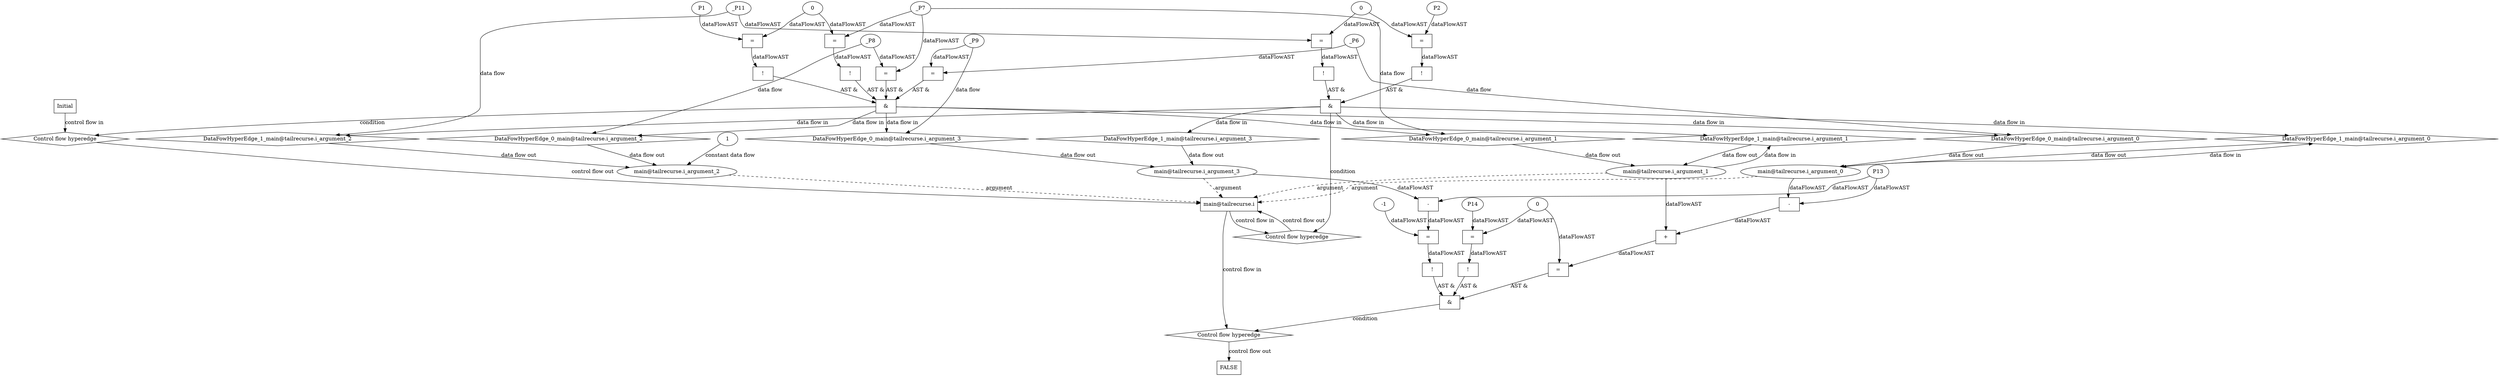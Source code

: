 digraph dag {
"main@tailrecurse.i" [label="main@tailrecurse.i" nodeName="main@tailrecurse.i" class=cfn  shape="rect"];
FALSE [label="FALSE" nodeName=FALSE class=cfn  shape="rect"];
Initial [label="Initial" nodeName=Initial class=cfn  shape="rect"];
ControlFowHyperEdge_0 [label="Control flow hyperedge" nodeName=ControlFowHyperEdge_0 class=controlFlowHyperEdge shape="diamond"];
"Initial" -> ControlFowHyperEdge_0 [label="control flow in"]
ControlFowHyperEdge_0 -> "main@tailrecurse.i" [label="control flow out"]
ControlFowHyperEdge_1 [label="Control flow hyperedge" nodeName=ControlFowHyperEdge_1 class=controlFlowHyperEdge shape="diamond"];
"main@tailrecurse.i" -> ControlFowHyperEdge_1 [label="control flow in"]
ControlFowHyperEdge_1 -> "main@tailrecurse.i" [label="control flow out"]
ControlFowHyperEdge_2 [label="Control flow hyperedge" nodeName=ControlFowHyperEdge_2 class=controlFlowHyperEdge shape="diamond"];
"main@tailrecurse.i" -> ControlFowHyperEdge_2 [label="control flow in"]
ControlFowHyperEdge_2 -> "FALSE" [label="control flow out"]
"main@tailrecurse.i_argument_0" [label="main@tailrecurse.i_argument_0" nodeName=argument0 class=argument  head="main@tailrecurse.i" shape="oval"];
"main@tailrecurse.i_argument_0" -> "main@tailrecurse.i"[label="argument" style="dashed"]
"main@tailrecurse.i_argument_1" [label="main@tailrecurse.i_argument_1" nodeName=argument1 class=argument  head="main@tailrecurse.i" shape="oval"];
"main@tailrecurse.i_argument_1" -> "main@tailrecurse.i"[label="argument" style="dashed"]
"main@tailrecurse.i_argument_2" [label="main@tailrecurse.i_argument_2" nodeName=argument2 class=argument  head="main@tailrecurse.i" shape="oval"];
"main@tailrecurse.i_argument_2" -> "main@tailrecurse.i"[label="argument" style="dashed"]
"main@tailrecurse.i_argument_3" [label="main@tailrecurse.i_argument_3" nodeName=argument3 class=argument  head="main@tailrecurse.i" shape="oval"];
"main@tailrecurse.i_argument_3" -> "main@tailrecurse.i"[label="argument" style="dashed"]

"xxxmain@tailrecurse.i___Initial_0xxx_and" [label="&" nodeName="xxxmain@tailrecurse.i___Initial_0xxx_and" class=Operator shape="rect"];
"xxxmain@tailrecurse.i___Initial_0xxxguard_0_node_0" [label="!" nodeName="xxxmain@tailrecurse.i___Initial_0xxxguard_0_node_0" class=Operator shape="rect"];
"xxxmain@tailrecurse.i___Initial_0xxxguard_0_node_1" [label="=" nodeName="xxxmain@tailrecurse.i___Initial_0xxxguard_0_node_1" class=Operator  shape="rect"];
"xxxmain@tailrecurse.i___Initial_0xxxguard_0_node_3" [label="0" nodeName="xxxmain@tailrecurse.i___Initial_0xxxguard_0_node_3" class=Literal ];
"xxxmain@tailrecurse.i___Initial_0xxxguard_0_node_1" -> "xxxmain@tailrecurse.i___Initial_0xxxguard_0_node_0"[label="dataFlowAST"]
"xxxmain@tailrecurse.i___Initial_0xxxdataFlow1_node_0" -> "xxxmain@tailrecurse.i___Initial_0xxxguard_0_node_1"[label="dataFlowAST"]
"xxxmain@tailrecurse.i___Initial_0xxxguard_0_node_3" -> "xxxmain@tailrecurse.i___Initial_0xxxguard_0_node_1"[label="dataFlowAST"]

"xxxmain@tailrecurse.i___Initial_0xxxguard_0_node_0" -> "xxxmain@tailrecurse.i___Initial_0xxx_and" [label="AST &"];
"xxxmain@tailrecurse.i___Initial_0xxxguard1_node_0" [label="!" nodeName="xxxmain@tailrecurse.i___Initial_0xxxguard1_node_0" class=Operator shape="rect"];
"xxxmain@tailrecurse.i___Initial_0xxxguard1_node_1" [label="=" nodeName="xxxmain@tailrecurse.i___Initial_0xxxguard1_node_1" class=Operator  shape="rect"];
"xxxmain@tailrecurse.i___Initial_0xxxguard1_node_2" [label="P1" nodeName="xxxmain@tailrecurse.i___Initial_0xxxguard1_node_2" class=Constant ];
"xxxmain@tailrecurse.i___Initial_0xxxguard1_node_1" -> "xxxmain@tailrecurse.i___Initial_0xxxguard1_node_0"[label="dataFlowAST"]
"xxxmain@tailrecurse.i___Initial_0xxxguard1_node_2" -> "xxxmain@tailrecurse.i___Initial_0xxxguard1_node_1"[label="dataFlowAST"]
"xxxmain@tailrecurse.i___Initial_0xxxguard_0_node_3" -> "xxxmain@tailrecurse.i___Initial_0xxxguard1_node_1"[label="dataFlowAST"]

"xxxmain@tailrecurse.i___Initial_0xxxguard1_node_0" -> "xxxmain@tailrecurse.i___Initial_0xxx_and" [label="AST &"];
"xxxmain@tailrecurse.i___Initial_0xxxguard2_node_0" [label="=" nodeName="xxxmain@tailrecurse.i___Initial_0xxxguard2_node_0" class=Operator  shape="rect"];
"xxxmain@tailrecurse.i___Initial_0xxxdataFlow_0_node_0" -> "xxxmain@tailrecurse.i___Initial_0xxxguard2_node_0"[label="dataFlowAST"]
"xxxmain@tailrecurse.i___Initial_0xxxdataFlow3_node_0" -> "xxxmain@tailrecurse.i___Initial_0xxxguard2_node_0"[label="dataFlowAST"]

"xxxmain@tailrecurse.i___Initial_0xxxguard2_node_0" -> "xxxmain@tailrecurse.i___Initial_0xxx_and" [label="AST &"];
"xxxmain@tailrecurse.i___Initial_0xxxguard3_node_0" [label="=" nodeName="xxxmain@tailrecurse.i___Initial_0xxxguard3_node_0" class=Operator  shape="rect"];
"xxxmain@tailrecurse.i___Initial_0xxxdataFlow2_node_0" -> "xxxmain@tailrecurse.i___Initial_0xxxguard3_node_0"[label="dataFlowAST"]
"xxxmain@tailrecurse.i___Initial_0xxxdataFlow1_node_0" -> "xxxmain@tailrecurse.i___Initial_0xxxguard3_node_0"[label="dataFlowAST"]

"xxxmain@tailrecurse.i___Initial_0xxxguard3_node_0" -> "xxxmain@tailrecurse.i___Initial_0xxx_and" [label="AST &"];
"xxxmain@tailrecurse.i___Initial_0xxx_and" -> "ControlFowHyperEdge_0" [label="condition"];
"xxxmain@tailrecurse.i___Initial_0xxxdataFlow_0_node_0" [label="_P6" nodeName="xxxmain@tailrecurse.i___Initial_0xxxdataFlow_0_node_0" class=Constant ];

"xxxmain@tailrecurse.i___Initial_0xxxdataFlow_0_node_0" -> "DataFowHyperEdge_0_main@tailrecurse.i_argument_0" [label="data flow"];
"xxxmain@tailrecurse.i___Initial_0xxxdataFlow1_node_0" [label="_P7" nodeName="xxxmain@tailrecurse.i___Initial_0xxxdataFlow1_node_0" class=Constant ];

"xxxmain@tailrecurse.i___Initial_0xxxdataFlow1_node_0" -> "DataFowHyperEdge_0_main@tailrecurse.i_argument_1" [label="data flow"];
"xxxmain@tailrecurse.i___Initial_0xxxdataFlow2_node_0" [label="_P8" nodeName="xxxmain@tailrecurse.i___Initial_0xxxdataFlow2_node_0" class=Constant ];

"xxxmain@tailrecurse.i___Initial_0xxxdataFlow2_node_0" -> "DataFowHyperEdge_0_main@tailrecurse.i_argument_2" [label="data flow"];
"xxxmain@tailrecurse.i___Initial_0xxxdataFlow3_node_0" [label="_P9" nodeName="xxxmain@tailrecurse.i___Initial_0xxxdataFlow3_node_0" class=Constant ];

"xxxmain@tailrecurse.i___Initial_0xxxdataFlow3_node_0" -> "DataFowHyperEdge_0_main@tailrecurse.i_argument_3" [label="data flow"];
"xxxmain@tailrecurse.i___main@tailrecurse.i_1xxx_and" [label="&" nodeName="xxxmain@tailrecurse.i___main@tailrecurse.i_1xxx_and" class=Operator shape="rect"];
"xxxmain@tailrecurse.i___main@tailrecurse.i_1xxxguard_0_node_0" [label="!" nodeName="xxxmain@tailrecurse.i___main@tailrecurse.i_1xxxguard_0_node_0" class=Operator shape="rect"];
"xxxmain@tailrecurse.i___main@tailrecurse.i_1xxxguard_0_node_1" [label="=" nodeName="xxxmain@tailrecurse.i___main@tailrecurse.i_1xxxguard_0_node_1" class=Operator  shape="rect"];
"xxxmain@tailrecurse.i___main@tailrecurse.i_1xxxguard_0_node_3" [label="0" nodeName="xxxmain@tailrecurse.i___main@tailrecurse.i_1xxxguard_0_node_3" class=Literal ];
"xxxmain@tailrecurse.i___main@tailrecurse.i_1xxxguard_0_node_1" -> "xxxmain@tailrecurse.i___main@tailrecurse.i_1xxxguard_0_node_0"[label="dataFlowAST"]
"xxxmain@tailrecurse.i___main@tailrecurse.i_1xxxdataFlow_0_node_0" -> "xxxmain@tailrecurse.i___main@tailrecurse.i_1xxxguard_0_node_1"[label="dataFlowAST"]
"xxxmain@tailrecurse.i___main@tailrecurse.i_1xxxguard_0_node_3" -> "xxxmain@tailrecurse.i___main@tailrecurse.i_1xxxguard_0_node_1"[label="dataFlowAST"]

"xxxmain@tailrecurse.i___main@tailrecurse.i_1xxxguard_0_node_0" -> "xxxmain@tailrecurse.i___main@tailrecurse.i_1xxx_and" [label="AST &"];
"xxxmain@tailrecurse.i___main@tailrecurse.i_1xxxguard1_node_0" [label="!" nodeName="xxxmain@tailrecurse.i___main@tailrecurse.i_1xxxguard1_node_0" class=Operator shape="rect"];
"xxxmain@tailrecurse.i___main@tailrecurse.i_1xxxguard1_node_1" [label="=" nodeName="xxxmain@tailrecurse.i___main@tailrecurse.i_1xxxguard1_node_1" class=Operator  shape="rect"];
"xxxmain@tailrecurse.i___main@tailrecurse.i_1xxxguard1_node_2" [label="P2" nodeName="xxxmain@tailrecurse.i___main@tailrecurse.i_1xxxguard1_node_2" class=Constant ];
"xxxmain@tailrecurse.i___main@tailrecurse.i_1xxxguard1_node_1" -> "xxxmain@tailrecurse.i___main@tailrecurse.i_1xxxguard1_node_0"[label="dataFlowAST"]
"xxxmain@tailrecurse.i___main@tailrecurse.i_1xxxguard1_node_2" -> "xxxmain@tailrecurse.i___main@tailrecurse.i_1xxxguard1_node_1"[label="dataFlowAST"]
"xxxmain@tailrecurse.i___main@tailrecurse.i_1xxxguard_0_node_3" -> "xxxmain@tailrecurse.i___main@tailrecurse.i_1xxxguard1_node_1"[label="dataFlowAST"]

"xxxmain@tailrecurse.i___main@tailrecurse.i_1xxxguard1_node_0" -> "xxxmain@tailrecurse.i___main@tailrecurse.i_1xxx_and" [label="AST &"];
"xxxmain@tailrecurse.i___main@tailrecurse.i_1xxx_and" -> "ControlFowHyperEdge_1" [label="condition"];
"xxxmain@tailrecurse.i___main@tailrecurse.i_1xxxdataFlow_0_node_0" [label="_P11" nodeName="xxxmain@tailrecurse.i___main@tailrecurse.i_1xxxdataFlow_0_node_0" class=Constant ];

"xxxmain@tailrecurse.i___main@tailrecurse.i_1xxxdataFlow_0_node_0" -> "DataFowHyperEdge_1_main@tailrecurse.i_argument_2" [label="data flow"];
"xxxFALSE___main@tailrecurse.i_2xxx_and" [label="&" nodeName="xxxFALSE___main@tailrecurse.i_2xxx_and" class=Operator shape="rect"];
"xxxFALSE___main@tailrecurse.i_2xxxguard_0_node_0" [label="=" nodeName="xxxFALSE___main@tailrecurse.i_2xxxguard_0_node_0" class=Operator  shape="rect"];
"xxxFALSE___main@tailrecurse.i_2xxxguard_0_node_1" [label="+" nodeName="xxxFALSE___main@tailrecurse.i_2xxxguard_0_node_1" class= Operator shape="rect"];
"xxxFALSE___main@tailrecurse.i_2xxxguard_0_node_3" [label="-" nodeName="xxxFALSE___main@tailrecurse.i_2xxxguard_0_node_3" class= Operator shape="rect"];
"xxxFALSE___main@tailrecurse.i_2xxxguard_0_node_5" [label="P13" nodeName="xxxFALSE___main@tailrecurse.i_2xxxguard_0_node_5" class=Constant ];
"xxxFALSE___main@tailrecurse.i_2xxxguard_0_node_6" [label="0" nodeName="xxxFALSE___main@tailrecurse.i_2xxxguard_0_node_6" class=Literal ];
"xxxFALSE___main@tailrecurse.i_2xxxguard_0_node_1" -> "xxxFALSE___main@tailrecurse.i_2xxxguard_0_node_0"[label="dataFlowAST"]
"xxxFALSE___main@tailrecurse.i_2xxxguard_0_node_6" -> "xxxFALSE___main@tailrecurse.i_2xxxguard_0_node_0"[label="dataFlowAST"]
"main@tailrecurse.i_argument_1" -> "xxxFALSE___main@tailrecurse.i_2xxxguard_0_node_1"[label="dataFlowAST"]
"xxxFALSE___main@tailrecurse.i_2xxxguard_0_node_3" -> "xxxFALSE___main@tailrecurse.i_2xxxguard_0_node_1"[label="dataFlowAST"]
"main@tailrecurse.i_argument_0" -> "xxxFALSE___main@tailrecurse.i_2xxxguard_0_node_3"[label="dataFlowAST"]
"xxxFALSE___main@tailrecurse.i_2xxxguard_0_node_5" -> "xxxFALSE___main@tailrecurse.i_2xxxguard_0_node_3"[label="dataFlowAST"]

"xxxFALSE___main@tailrecurse.i_2xxxguard_0_node_0" -> "xxxFALSE___main@tailrecurse.i_2xxx_and" [label="AST &"];
"xxxFALSE___main@tailrecurse.i_2xxxguard1_node_0" [label="!" nodeName="xxxFALSE___main@tailrecurse.i_2xxxguard1_node_0" class=Operator shape="rect"];
"xxxFALSE___main@tailrecurse.i_2xxxguard1_node_1" [label="=" nodeName="xxxFALSE___main@tailrecurse.i_2xxxguard1_node_1" class=Operator  shape="rect"];
"xxxFALSE___main@tailrecurse.i_2xxxguard1_node_2" [label="-" nodeName="xxxFALSE___main@tailrecurse.i_2xxxguard1_node_2" class= Operator shape="rect"];
"xxxFALSE___main@tailrecurse.i_2xxxguard1_node_5" [label="-1" nodeName="xxxFALSE___main@tailrecurse.i_2xxxguard1_node_5" class=Literal ];
"xxxFALSE___main@tailrecurse.i_2xxxguard1_node_1" -> "xxxFALSE___main@tailrecurse.i_2xxxguard1_node_0"[label="dataFlowAST"]
"xxxFALSE___main@tailrecurse.i_2xxxguard1_node_2" -> "xxxFALSE___main@tailrecurse.i_2xxxguard1_node_1"[label="dataFlowAST"]
"xxxFALSE___main@tailrecurse.i_2xxxguard1_node_5" -> "xxxFALSE___main@tailrecurse.i_2xxxguard1_node_1"[label="dataFlowAST"]
"main@tailrecurse.i_argument_3" -> "xxxFALSE___main@tailrecurse.i_2xxxguard1_node_2"[label="dataFlowAST"]
"xxxFALSE___main@tailrecurse.i_2xxxguard_0_node_5" -> "xxxFALSE___main@tailrecurse.i_2xxxguard1_node_2"[label="dataFlowAST"]

"xxxFALSE___main@tailrecurse.i_2xxxguard1_node_0" -> "xxxFALSE___main@tailrecurse.i_2xxx_and" [label="AST &"];
"xxxFALSE___main@tailrecurse.i_2xxxguard2_node_0" [label="!" nodeName="xxxFALSE___main@tailrecurse.i_2xxxguard2_node_0" class=Operator shape="rect"];
"xxxFALSE___main@tailrecurse.i_2xxxguard2_node_1" [label="=" nodeName="xxxFALSE___main@tailrecurse.i_2xxxguard2_node_1" class=Operator  shape="rect"];
"xxxFALSE___main@tailrecurse.i_2xxxguard2_node_2" [label="P14" nodeName="xxxFALSE___main@tailrecurse.i_2xxxguard2_node_2" class=Constant ];
"xxxFALSE___main@tailrecurse.i_2xxxguard2_node_1" -> "xxxFALSE___main@tailrecurse.i_2xxxguard2_node_0"[label="dataFlowAST"]
"xxxFALSE___main@tailrecurse.i_2xxxguard2_node_2" -> "xxxFALSE___main@tailrecurse.i_2xxxguard2_node_1"[label="dataFlowAST"]
"xxxFALSE___main@tailrecurse.i_2xxxguard_0_node_6" -> "xxxFALSE___main@tailrecurse.i_2xxxguard2_node_1"[label="dataFlowAST"]

"xxxFALSE___main@tailrecurse.i_2xxxguard2_node_0" -> "xxxFALSE___main@tailrecurse.i_2xxx_and" [label="AST &"];
"xxxFALSE___main@tailrecurse.i_2xxx_and" -> "ControlFowHyperEdge_2" [label="condition"];
"DataFowHyperEdge_0_main@tailrecurse.i_argument_0" [label="DataFowHyperEdge_0_main@tailrecurse.i_argument_0" nodeName="DataFowHyperEdge_0_main@tailrecurse.i_argument_0" class=DataFlowHyperedge shape="diamond"];
"DataFowHyperEdge_0_main@tailrecurse.i_argument_0" -> "main@tailrecurse.i_argument_0"[label="data flow out"]
"xxxmain@tailrecurse.i___Initial_0xxx_and" -> "DataFowHyperEdge_0_main@tailrecurse.i_argument_0"[label="data flow in"]
"DataFowHyperEdge_0_main@tailrecurse.i_argument_1" [label="DataFowHyperEdge_0_main@tailrecurse.i_argument_1" nodeName="DataFowHyperEdge_0_main@tailrecurse.i_argument_1" class=DataFlowHyperedge shape="diamond"];
"DataFowHyperEdge_0_main@tailrecurse.i_argument_1" -> "main@tailrecurse.i_argument_1"[label="data flow out"]
"xxxmain@tailrecurse.i___Initial_0xxx_and" -> "DataFowHyperEdge_0_main@tailrecurse.i_argument_1"[label="data flow in"]
"DataFowHyperEdge_0_main@tailrecurse.i_argument_2" [label="DataFowHyperEdge_0_main@tailrecurse.i_argument_2" nodeName="DataFowHyperEdge_0_main@tailrecurse.i_argument_2" class=DataFlowHyperedge shape="diamond"];
"DataFowHyperEdge_0_main@tailrecurse.i_argument_2" -> "main@tailrecurse.i_argument_2"[label="data flow out"]
"xxxmain@tailrecurse.i___Initial_0xxx_and" -> "DataFowHyperEdge_0_main@tailrecurse.i_argument_2"[label="data flow in"]
"DataFowHyperEdge_0_main@tailrecurse.i_argument_3" [label="DataFowHyperEdge_0_main@tailrecurse.i_argument_3" nodeName="DataFowHyperEdge_0_main@tailrecurse.i_argument_3" class=DataFlowHyperedge shape="diamond"];
"DataFowHyperEdge_0_main@tailrecurse.i_argument_3" -> "main@tailrecurse.i_argument_3"[label="data flow out"]
"xxxmain@tailrecurse.i___Initial_0xxx_and" -> "DataFowHyperEdge_0_main@tailrecurse.i_argument_3"[label="data flow in"]
"DataFowHyperEdge_1_main@tailrecurse.i_argument_0" [label="DataFowHyperEdge_1_main@tailrecurse.i_argument_0" nodeName="DataFowHyperEdge_1_main@tailrecurse.i_argument_0" class=DataFlowHyperedge shape="diamond"];
"DataFowHyperEdge_1_main@tailrecurse.i_argument_0" -> "main@tailrecurse.i_argument_0"[label="data flow out"]
"xxxmain@tailrecurse.i___main@tailrecurse.i_1xxx_and" -> "DataFowHyperEdge_1_main@tailrecurse.i_argument_0"[label="data flow in"]
"DataFowHyperEdge_1_main@tailrecurse.i_argument_1" [label="DataFowHyperEdge_1_main@tailrecurse.i_argument_1" nodeName="DataFowHyperEdge_1_main@tailrecurse.i_argument_1" class=DataFlowHyperedge shape="diamond"];
"DataFowHyperEdge_1_main@tailrecurse.i_argument_1" -> "main@tailrecurse.i_argument_1"[label="data flow out"]
"xxxmain@tailrecurse.i___main@tailrecurse.i_1xxx_and" -> "DataFowHyperEdge_1_main@tailrecurse.i_argument_1"[label="data flow in"]
"DataFowHyperEdge_1_main@tailrecurse.i_argument_2" [label="DataFowHyperEdge_1_main@tailrecurse.i_argument_2" nodeName="DataFowHyperEdge_1_main@tailrecurse.i_argument_2" class=DataFlowHyperedge shape="diamond"];
"DataFowHyperEdge_1_main@tailrecurse.i_argument_2" -> "main@tailrecurse.i_argument_2"[label="data flow out"]
"xxxmain@tailrecurse.i___main@tailrecurse.i_1xxx_and" -> "DataFowHyperEdge_1_main@tailrecurse.i_argument_2"[label="data flow in"]
"DataFowHyperEdge_1_main@tailrecurse.i_argument_3" [label="DataFowHyperEdge_1_main@tailrecurse.i_argument_3" nodeName="DataFowHyperEdge_1_main@tailrecurse.i_argument_3" class=DataFlowHyperedge shape="diamond"];
"DataFowHyperEdge_1_main@tailrecurse.i_argument_3" -> "main@tailrecurse.i_argument_3"[label="data flow out"]
"xxxmain@tailrecurse.i___main@tailrecurse.i_1xxx_and" -> "DataFowHyperEdge_1_main@tailrecurse.i_argument_3"[label="data flow in"]
"xxxFALSE___main@tailrecurse.i_2xxxmain@tailrecurse.i_argument_2_constant_1" [label="1" nodeName="xxxFALSE___main@tailrecurse.i_2xxxmain@tailrecurse.i_argument_2_constant_1" class=Constant];
"xxxFALSE___main@tailrecurse.i_2xxxmain@tailrecurse.i_argument_2_constant_1" -> "main@tailrecurse.i_argument_2" [label="constant data flow"];
"main@tailrecurse.i_argument_0" -> "DataFowHyperEdge_1_main@tailrecurse.i_argument_0"[label="data flow in"]
"main@tailrecurse.i_argument_1" -> "DataFowHyperEdge_1_main@tailrecurse.i_argument_1"[label="data flow in"]




}
